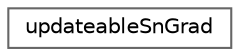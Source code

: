 digraph "Graphical Class Hierarchy"
{
 // LATEX_PDF_SIZE
  bgcolor="transparent";
  edge [fontname=Helvetica,fontsize=10,labelfontname=Helvetica,labelfontsize=10];
  node [fontname=Helvetica,fontsize=10,shape=box,height=0.2,width=0.4];
  rankdir="LR";
  Node0 [id="Node000000",label="updateableSnGrad",height=0.2,width=0.4,color="grey40", fillcolor="white", style="filled",URL="$classFoam_1_1updateableSnGrad.html",tooltip="Helper class to fix pressure flux for pressure-related boundary conditions."];
}
